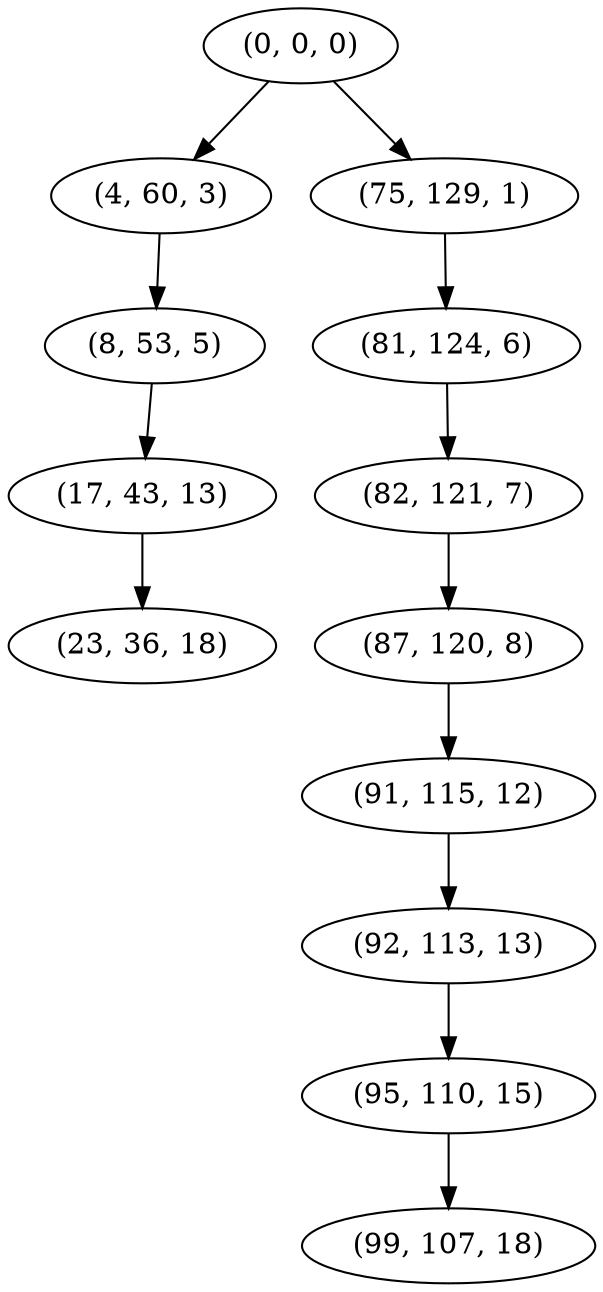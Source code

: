 digraph tree {
    "(0, 0, 0)";
    "(4, 60, 3)";
    "(8, 53, 5)";
    "(17, 43, 13)";
    "(23, 36, 18)";
    "(75, 129, 1)";
    "(81, 124, 6)";
    "(82, 121, 7)";
    "(87, 120, 8)";
    "(91, 115, 12)";
    "(92, 113, 13)";
    "(95, 110, 15)";
    "(99, 107, 18)";
    "(0, 0, 0)" -> "(4, 60, 3)";
    "(0, 0, 0)" -> "(75, 129, 1)";
    "(4, 60, 3)" -> "(8, 53, 5)";
    "(8, 53, 5)" -> "(17, 43, 13)";
    "(17, 43, 13)" -> "(23, 36, 18)";
    "(75, 129, 1)" -> "(81, 124, 6)";
    "(81, 124, 6)" -> "(82, 121, 7)";
    "(82, 121, 7)" -> "(87, 120, 8)";
    "(87, 120, 8)" -> "(91, 115, 12)";
    "(91, 115, 12)" -> "(92, 113, 13)";
    "(92, 113, 13)" -> "(95, 110, 15)";
    "(95, 110, 15)" -> "(99, 107, 18)";
}
